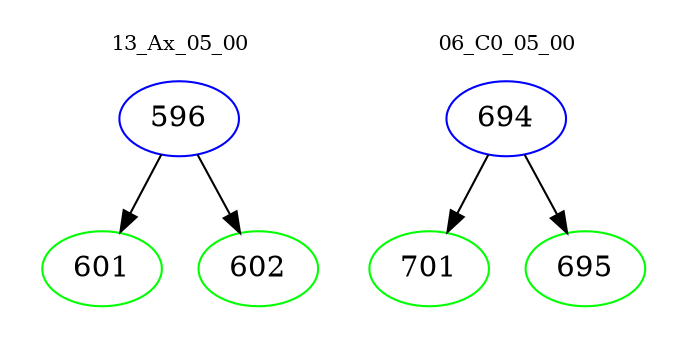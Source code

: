 digraph{
subgraph cluster_0 {
color = white
label = "13_Ax_05_00";
fontsize=10;
T0_596 [label="596", color="blue"]
T0_596 -> T0_601 [color="black"]
T0_601 [label="601", color="green"]
T0_596 -> T0_602 [color="black"]
T0_602 [label="602", color="green"]
}
subgraph cluster_1 {
color = white
label = "06_C0_05_00";
fontsize=10;
T1_694 [label="694", color="blue"]
T1_694 -> T1_701 [color="black"]
T1_701 [label="701", color="green"]
T1_694 -> T1_695 [color="black"]
T1_695 [label="695", color="green"]
}
}
